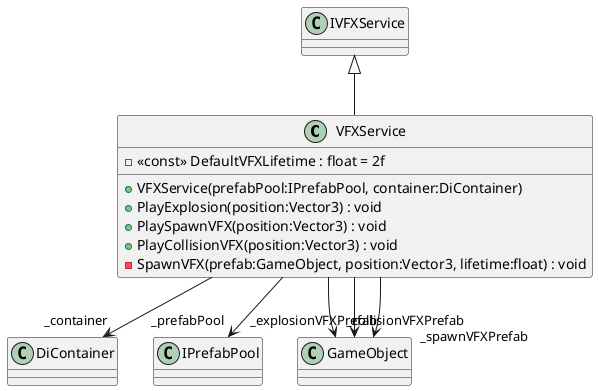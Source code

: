 @startuml
class VFXService {
    - <<const>> DefaultVFXLifetime : float = 2f
    + VFXService(prefabPool:IPrefabPool, container:DiContainer)
    + PlayExplosion(position:Vector3) : void
    + PlaySpawnVFX(position:Vector3) : void
    + PlayCollisionVFX(position:Vector3) : void
    - SpawnVFX(prefab:GameObject, position:Vector3, lifetime:float) : void
}
IVFXService <|-- VFXService
VFXService --> "_container" DiContainer
VFXService --> "_prefabPool" IPrefabPool
VFXService --> "_collisionVFXPrefab" GameObject
VFXService --> "_explosionVFXPrefab" GameObject
VFXService --> "_spawnVFXPrefab" GameObject
@enduml
